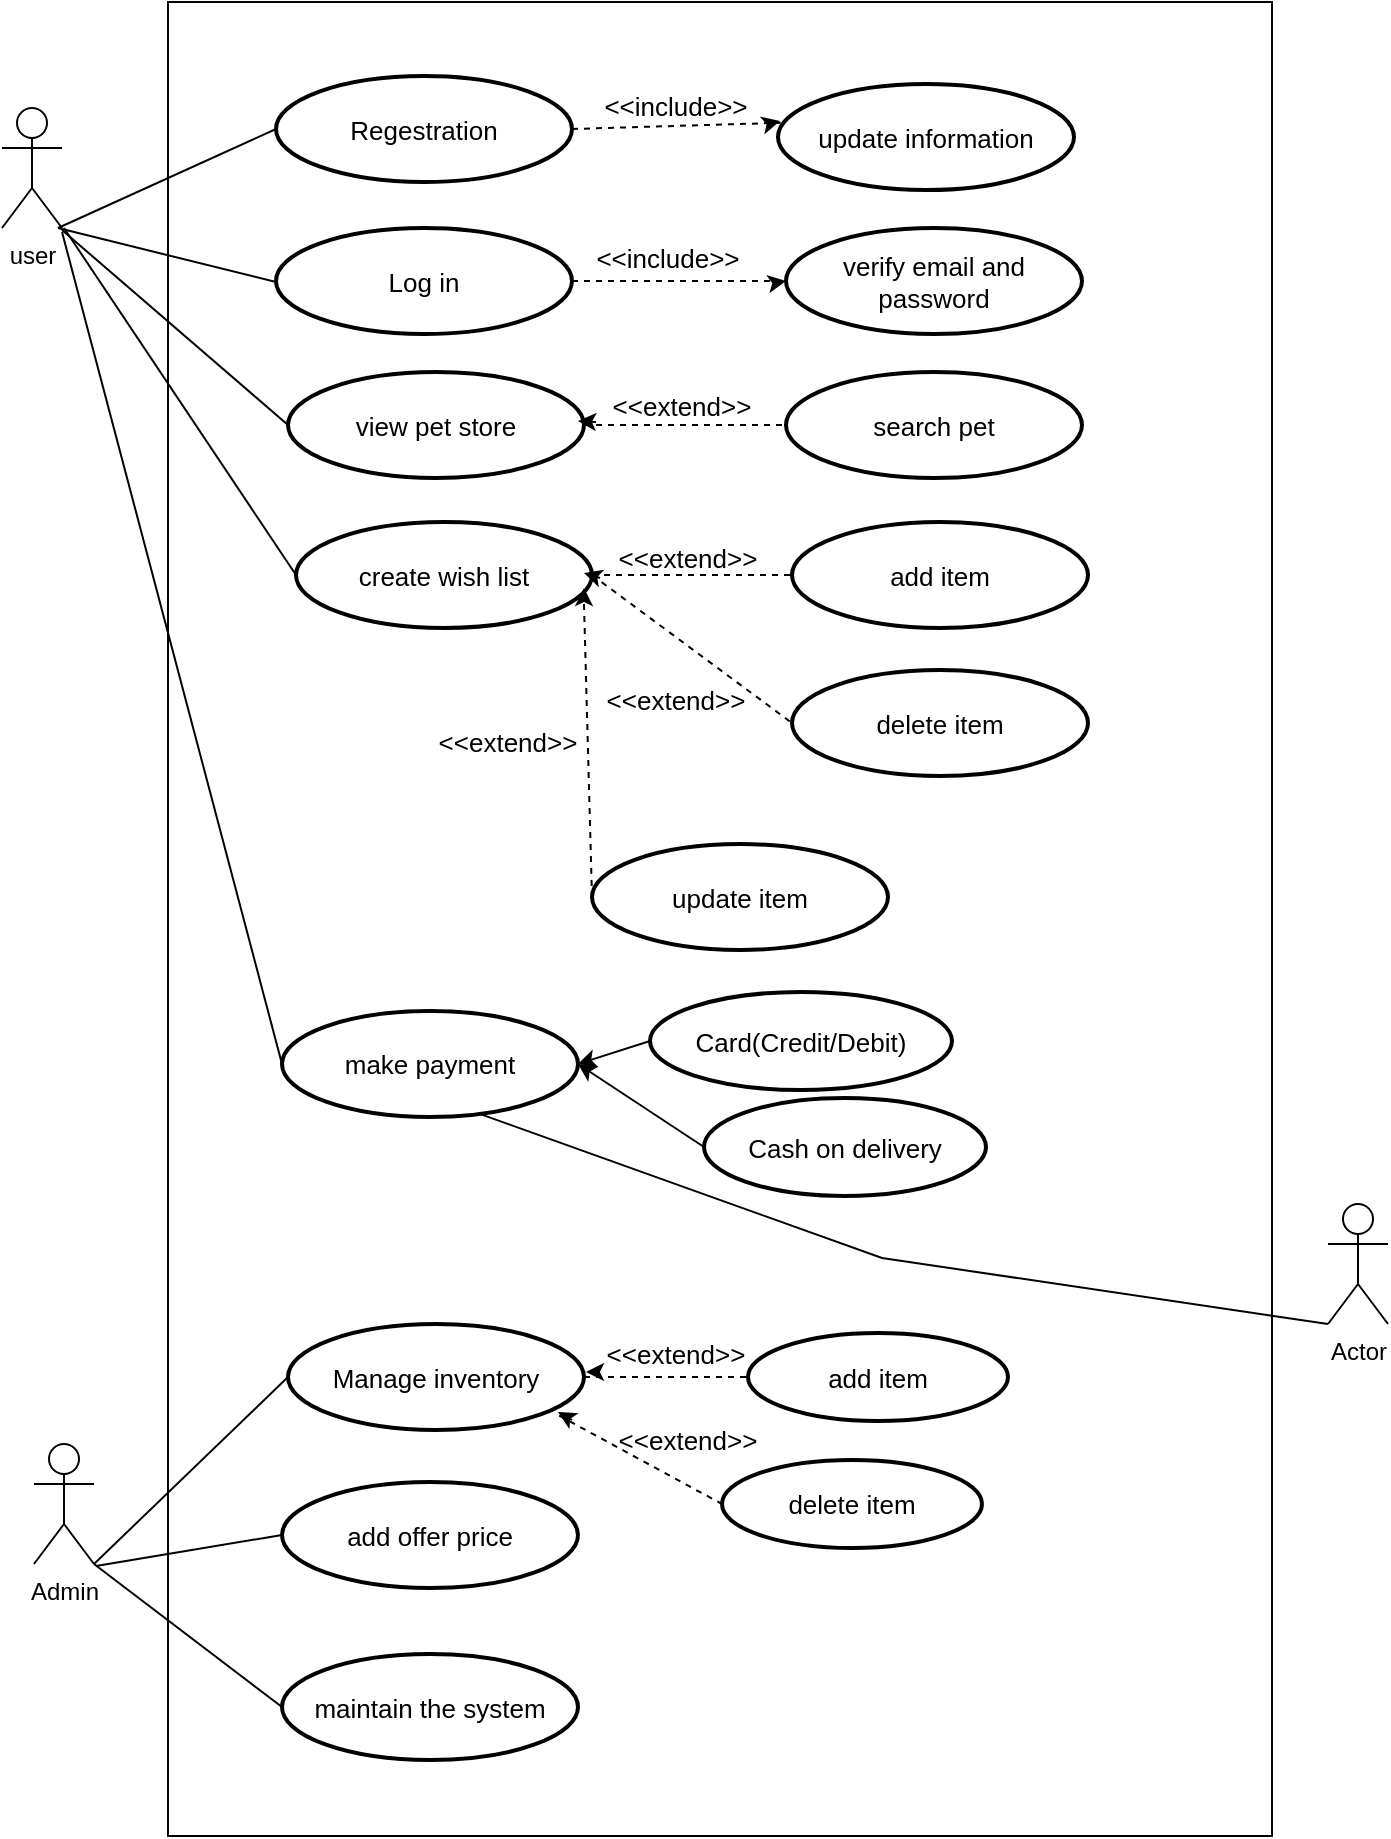 <mxfile version="17.3.0" type="github">
  <diagram id="zyjW8KVpsbDxsIq-05Kt" name="Page-1">
    <mxGraphModel dx="1950" dy="1235" grid="0" gridSize="10" guides="1" tooltips="1" connect="1" arrows="1" fold="1" page="0" pageScale="1" pageWidth="850" pageHeight="1100" math="0" shadow="0">
      <root>
        <mxCell id="0" />
        <mxCell id="1" parent="0" />
        <mxCell id="dGZekleK1e82G08Uoby1-1" value="Pet Store and vet clinic" style="rounded=0;whiteSpace=wrap;html=1;" parent="1" vertex="1">
          <mxGeometry x="107" y="32" width="404" height="25" as="geometry" />
        </mxCell>
        <mxCell id="dGZekleK1e82G08Uoby1-4" value="hv" style="rounded=0;whiteSpace=wrap;html=1;" parent="1" vertex="1">
          <mxGeometry x="67" y="-302" width="552" height="917" as="geometry" />
        </mxCell>
        <mxCell id="dGZekleK1e82G08Uoby1-5" value="Admin" style="shape=umlActor;verticalLabelPosition=bottom;verticalAlign=top;html=1;" parent="1" vertex="1">
          <mxGeometry y="419" width="30" height="60" as="geometry" />
        </mxCell>
        <mxCell id="dGZekleK1e82G08Uoby1-6" value="Actor" style="shape=umlActor;verticalLabelPosition=bottom;verticalAlign=top;html=1;" parent="1" vertex="1">
          <mxGeometry x="647" y="299" width="30" height="60" as="geometry" />
        </mxCell>
        <mxCell id="dGZekleK1e82G08Uoby1-30" value="user" style="shape=umlActor;verticalLabelPosition=bottom;verticalAlign=top;html=1;" parent="1" vertex="1">
          <mxGeometry x="-16" y="-249" width="30" height="60" as="geometry" />
        </mxCell>
        <mxCell id="dGZekleK1e82G08Uoby1-33" value="Regestration" style="strokeWidth=2;html=1;shape=mxgraph.flowchart.start_1;whiteSpace=wrap;fontSize=13;" parent="1" vertex="1">
          <mxGeometry x="121" y="-265" width="148" height="53" as="geometry" />
        </mxCell>
        <mxCell id="dGZekleK1e82G08Uoby1-34" value="view pet store" style="strokeWidth=2;html=1;shape=mxgraph.flowchart.start_1;whiteSpace=wrap;fontSize=13;" parent="1" vertex="1">
          <mxGeometry x="127" y="-117" width="148" height="53" as="geometry" />
        </mxCell>
        <mxCell id="dGZekleK1e82G08Uoby1-35" value="Log in" style="strokeWidth=2;html=1;shape=mxgraph.flowchart.start_1;whiteSpace=wrap;fontSize=13;" parent="1" vertex="1">
          <mxGeometry x="121" y="-189" width="148" height="53" as="geometry" />
        </mxCell>
        <mxCell id="dGZekleK1e82G08Uoby1-37" value="create wish list" style="strokeWidth=2;html=1;shape=mxgraph.flowchart.start_1;whiteSpace=wrap;fontSize=13;" parent="1" vertex="1">
          <mxGeometry x="131" y="-42" width="148" height="53" as="geometry" />
        </mxCell>
        <mxCell id="dGZekleK1e82G08Uoby1-38" value="add item" style="strokeWidth=2;html=1;shape=mxgraph.flowchart.start_1;whiteSpace=wrap;fontSize=13;" parent="1" vertex="1">
          <mxGeometry x="379" y="-42" width="148" height="53" as="geometry" />
        </mxCell>
        <mxCell id="dGZekleK1e82G08Uoby1-43" value="maintain the system" style="strokeWidth=2;html=1;shape=mxgraph.flowchart.start_1;whiteSpace=wrap;fontSize=13;" parent="1" vertex="1">
          <mxGeometry x="124" y="524" width="148" height="53" as="geometry" />
        </mxCell>
        <mxCell id="dGZekleK1e82G08Uoby1-44" value="add offer price" style="strokeWidth=2;html=1;shape=mxgraph.flowchart.start_1;whiteSpace=wrap;fontSize=13;" parent="1" vertex="1">
          <mxGeometry x="124" y="438" width="148" height="53" as="geometry" />
        </mxCell>
        <mxCell id="dGZekleK1e82G08Uoby1-45" value="Manage inventory" style="strokeWidth=2;html=1;shape=mxgraph.flowchart.start_1;whiteSpace=wrap;fontSize=13;" parent="1" vertex="1">
          <mxGeometry x="127" y="359" width="148" height="53" as="geometry" />
        </mxCell>
        <mxCell id="dGZekleK1e82G08Uoby1-46" value="update item" style="strokeWidth=2;html=1;shape=mxgraph.flowchart.start_1;whiteSpace=wrap;fontSize=13;" parent="1" vertex="1">
          <mxGeometry x="279" y="119" width="148" height="53" as="geometry" />
        </mxCell>
        <mxCell id="dGZekleK1e82G08Uoby1-47" value="delete item" style="strokeWidth=2;html=1;shape=mxgraph.flowchart.start_1;whiteSpace=wrap;fontSize=13;" parent="1" vertex="1">
          <mxGeometry x="379" y="32" width="148" height="53" as="geometry" />
        </mxCell>
        <mxCell id="dGZekleK1e82G08Uoby1-48" value="make payment" style="strokeWidth=2;html=1;shape=mxgraph.flowchart.start_1;whiteSpace=wrap;fontSize=13;" parent="1" vertex="1">
          <mxGeometry x="124" y="202.5" width="148" height="53" as="geometry" />
        </mxCell>
        <mxCell id="dGZekleK1e82G08Uoby1-49" value="search pet" style="strokeWidth=2;html=1;shape=mxgraph.flowchart.start_1;whiteSpace=wrap;fontSize=13;" parent="1" vertex="1">
          <mxGeometry x="376" y="-117" width="148" height="53" as="geometry" />
        </mxCell>
        <mxCell id="dGZekleK1e82G08Uoby1-50" value="verify email and password" style="strokeWidth=2;html=1;shape=mxgraph.flowchart.start_1;whiteSpace=wrap;fontSize=13;" parent="1" vertex="1">
          <mxGeometry x="376" y="-189" width="148" height="53" as="geometry" />
        </mxCell>
        <mxCell id="dGZekleK1e82G08Uoby1-51" value="update information" style="strokeWidth=2;html=1;shape=mxgraph.flowchart.start_1;whiteSpace=wrap;fontSize=13;" parent="1" vertex="1">
          <mxGeometry x="372" y="-261" width="148" height="53" as="geometry" />
        </mxCell>
        <mxCell id="dGZekleK1e82G08Uoby1-52" value="Cash on delivery" style="strokeWidth=2;html=1;shape=mxgraph.flowchart.start_1;whiteSpace=wrap;fontSize=13;" parent="1" vertex="1">
          <mxGeometry x="335" y="246" width="141" height="49" as="geometry" />
        </mxCell>
        <mxCell id="dGZekleK1e82G08Uoby1-53" value="Card(Credit/Debit)" style="strokeWidth=2;html=1;shape=mxgraph.flowchart.start_1;whiteSpace=wrap;fontSize=13;" parent="1" vertex="1">
          <mxGeometry x="308" y="193" width="151" height="49" as="geometry" />
        </mxCell>
        <mxCell id="dGZekleK1e82G08Uoby1-54" value="add item" style="strokeWidth=2;html=1;shape=mxgraph.flowchart.start_1;whiteSpace=wrap;fontSize=13;" parent="1" vertex="1">
          <mxGeometry x="357" y="363.5" width="130" height="44" as="geometry" />
        </mxCell>
        <mxCell id="dGZekleK1e82G08Uoby1-56" value="delete item" style="strokeWidth=2;html=1;shape=mxgraph.flowchart.start_1;whiteSpace=wrap;fontSize=13;" parent="1" vertex="1">
          <mxGeometry x="344" y="427" width="130" height="44" as="geometry" />
        </mxCell>
        <mxCell id="dGZekleK1e82G08Uoby1-65" value="" style="endArrow=none;html=1;rounded=0;fontSize=13;entryX=0;entryY=0.5;entryDx=0;entryDy=0;entryPerimeter=0;" parent="1" target="dGZekleK1e82G08Uoby1-33" edge="1">
          <mxGeometry width="50" height="50" relative="1" as="geometry">
            <mxPoint x="12" y="-189" as="sourcePoint" />
            <mxPoint x="62" y="-239" as="targetPoint" />
          </mxGeometry>
        </mxCell>
        <mxCell id="dGZekleK1e82G08Uoby1-66" value="" style="endArrow=none;html=1;rounded=0;fontSize=13;" parent="1" edge="1">
          <mxGeometry width="50" height="50" relative="1" as="geometry">
            <mxPoint x="12" y="-189" as="sourcePoint" />
            <mxPoint x="121" y="-162" as="targetPoint" />
          </mxGeometry>
        </mxCell>
        <mxCell id="dGZekleK1e82G08Uoby1-67" value="" style="endArrow=none;html=1;rounded=0;fontSize=13;entryX=0;entryY=0.5;entryDx=0;entryDy=0;entryPerimeter=0;" parent="1" target="dGZekleK1e82G08Uoby1-34" edge="1">
          <mxGeometry width="50" height="50" relative="1" as="geometry">
            <mxPoint x="14" y="-188" as="sourcePoint" />
            <mxPoint x="141" y="-218.5" as="targetPoint" />
            <Array as="points" />
          </mxGeometry>
        </mxCell>
        <mxCell id="dGZekleK1e82G08Uoby1-68" value="" style="endArrow=none;html=1;rounded=0;fontSize=13;entryX=0;entryY=0.5;entryDx=0;entryDy=0;entryPerimeter=0;" parent="1" target="dGZekleK1e82G08Uoby1-37" edge="1">
          <mxGeometry width="50" height="50" relative="1" as="geometry">
            <mxPoint x="15" y="-189" as="sourcePoint" />
            <mxPoint x="151" y="-208.5" as="targetPoint" />
          </mxGeometry>
        </mxCell>
        <mxCell id="dGZekleK1e82G08Uoby1-69" value="" style="endArrow=none;html=1;rounded=0;fontSize=13;entryX=0;entryY=0.5;entryDx=0;entryDy=0;entryPerimeter=0;" parent="1" target="dGZekleK1e82G08Uoby1-48" edge="1">
          <mxGeometry width="50" height="50" relative="1" as="geometry">
            <mxPoint x="14" y="-187" as="sourcePoint" />
            <mxPoint x="161" y="-198.5" as="targetPoint" />
          </mxGeometry>
        </mxCell>
        <mxCell id="dGZekleK1e82G08Uoby1-71" value="" style="endArrow=none;html=1;rounded=0;fontSize=13;entryX=0;entryY=0.5;entryDx=0;entryDy=0;entryPerimeter=0;" parent="1" target="dGZekleK1e82G08Uoby1-45" edge="1">
          <mxGeometry width="50" height="50" relative="1" as="geometry">
            <mxPoint x="30" y="479" as="sourcePoint" />
            <mxPoint x="80" y="429" as="targetPoint" />
          </mxGeometry>
        </mxCell>
        <mxCell id="dGZekleK1e82G08Uoby1-72" value="" style="endArrow=none;html=1;rounded=0;fontSize=13;entryX=0;entryY=0.5;entryDx=0;entryDy=0;entryPerimeter=0;" parent="1" target="dGZekleK1e82G08Uoby1-44" edge="1">
          <mxGeometry width="50" height="50" relative="1" as="geometry">
            <mxPoint x="31" y="480" as="sourcePoint" />
            <mxPoint x="137" y="395.5" as="targetPoint" />
          </mxGeometry>
        </mxCell>
        <mxCell id="dGZekleK1e82G08Uoby1-73" value="" style="endArrow=none;html=1;rounded=0;fontSize=13;entryX=0;entryY=0.5;entryDx=0;entryDy=0;entryPerimeter=0;exitX=1;exitY=1;exitDx=0;exitDy=0;exitPerimeter=0;" parent="1" source="dGZekleK1e82G08Uoby1-5" target="dGZekleK1e82G08Uoby1-43" edge="1">
          <mxGeometry width="50" height="50" relative="1" as="geometry">
            <mxPoint x="50" y="499" as="sourcePoint" />
            <mxPoint x="147" y="405.5" as="targetPoint" />
          </mxGeometry>
        </mxCell>
        <mxCell id="dGZekleK1e82G08Uoby1-75" value="" style="endArrow=none;html=1;rounded=0;fontSize=13;entryX=0;entryY=1;entryDx=0;entryDy=0;entryPerimeter=0;exitX=0.661;exitY=0.964;exitDx=0;exitDy=0;exitPerimeter=0;" parent="1" source="dGZekleK1e82G08Uoby1-48" target="dGZekleK1e82G08Uoby1-6" edge="1">
          <mxGeometry width="50" height="50" relative="1" as="geometry">
            <mxPoint x="300" y="453" as="sourcePoint" />
            <mxPoint x="350" y="403" as="targetPoint" />
            <Array as="points">
              <mxPoint x="424" y="326" />
            </Array>
          </mxGeometry>
        </mxCell>
        <mxCell id="dGZekleK1e82G08Uoby1-76" value="" style="endArrow=none;dashed=1;html=1;rounded=0;fontSize=13;exitX=1;exitY=0.5;exitDx=0;exitDy=0;exitPerimeter=0;entryX=0.009;entryY=0.366;entryDx=0;entryDy=0;entryPerimeter=0;" parent="1" source="dGZekleK1e82G08Uoby1-33" target="dGZekleK1e82G08Uoby1-51" edge="1">
          <mxGeometry width="50" height="50" relative="1" as="geometry">
            <mxPoint x="269" y="-199" as="sourcePoint" />
            <mxPoint x="319" y="-249" as="targetPoint" />
          </mxGeometry>
        </mxCell>
        <mxCell id="dGZekleK1e82G08Uoby1-77" value="" style="endArrow=none;dashed=1;html=1;rounded=0;fontSize=13;exitX=1;exitY=0.5;exitDx=0;exitDy=0;exitPerimeter=0;entryX=0;entryY=0.5;entryDx=0;entryDy=0;entryPerimeter=0;" parent="1" source="dGZekleK1e82G08Uoby1-35" target="dGZekleK1e82G08Uoby1-50" edge="1">
          <mxGeometry width="50" height="50" relative="1" as="geometry">
            <mxPoint x="279" y="-189" as="sourcePoint" />
            <mxPoint x="333" y="-162" as="targetPoint" />
          </mxGeometry>
        </mxCell>
        <mxCell id="dGZekleK1e82G08Uoby1-78" value="" style="endArrow=none;dashed=1;html=1;rounded=0;fontSize=13;exitX=1;exitY=0.5;exitDx=0;exitDy=0;exitPerimeter=0;entryX=0;entryY=0.5;entryDx=0;entryDy=0;entryPerimeter=0;" parent="1" source="dGZekleK1e82G08Uoby1-34" target="dGZekleK1e82G08Uoby1-49" edge="1">
          <mxGeometry width="50" height="50" relative="1" as="geometry">
            <mxPoint x="289" y="-179" as="sourcePoint" />
            <mxPoint x="339" y="-229" as="targetPoint" />
          </mxGeometry>
        </mxCell>
        <mxCell id="dGZekleK1e82G08Uoby1-79" value="" style="endArrow=none;dashed=1;html=1;rounded=0;fontSize=13;exitX=1;exitY=0.5;exitDx=0;exitDy=0;exitPerimeter=0;" parent="1" source="dGZekleK1e82G08Uoby1-37" target="dGZekleK1e82G08Uoby1-38" edge="1">
          <mxGeometry width="50" height="50" relative="1" as="geometry">
            <mxPoint x="299" y="-169" as="sourcePoint" />
            <mxPoint x="349" y="-219" as="targetPoint" />
          </mxGeometry>
        </mxCell>
        <mxCell id="dGZekleK1e82G08Uoby1-80" value="" style="endArrow=none;dashed=1;html=1;rounded=0;fontSize=13;exitX=1;exitY=0.5;exitDx=0;exitDy=0;exitPerimeter=0;entryX=0;entryY=0.5;entryDx=0;entryDy=0;entryPerimeter=0;" parent="1" source="dGZekleK1e82G08Uoby1-37" target="dGZekleK1e82G08Uoby1-47" edge="1">
          <mxGeometry width="50" height="50" relative="1" as="geometry">
            <mxPoint x="309" y="-159" as="sourcePoint" />
            <mxPoint x="359" y="-209" as="targetPoint" />
          </mxGeometry>
        </mxCell>
        <mxCell id="dGZekleK1e82G08Uoby1-81" value="" style="endArrow=none;dashed=1;html=1;rounded=0;fontSize=13;entryX=0;entryY=0.5;entryDx=0;entryDy=0;entryPerimeter=0;" parent="1" target="dGZekleK1e82G08Uoby1-46" edge="1">
          <mxGeometry width="50" height="50" relative="1" as="geometry">
            <mxPoint x="275" y="-1" as="sourcePoint" />
            <mxPoint x="369" y="-199" as="targetPoint" />
          </mxGeometry>
        </mxCell>
        <mxCell id="dGZekleK1e82G08Uoby1-84" value="" style="endArrow=classic;html=1;rounded=0;fontSize=13;entryX=1;entryY=0.5;entryDx=0;entryDy=0;entryPerimeter=0;exitX=0;exitY=0.5;exitDx=0;exitDy=0;exitPerimeter=0;" parent="1" source="dGZekleK1e82G08Uoby1-53" target="dGZekleK1e82G08Uoby1-48" edge="1">
          <mxGeometry width="50" height="50" relative="1" as="geometry">
            <mxPoint x="300" y="120" as="sourcePoint" />
            <mxPoint x="350" y="70" as="targetPoint" />
          </mxGeometry>
        </mxCell>
        <mxCell id="dGZekleK1e82G08Uoby1-85" value="" style="endArrow=classic;html=1;rounded=0;fontSize=13;exitX=0;exitY=0.5;exitDx=0;exitDy=0;exitPerimeter=0;entryX=1;entryY=0.5;entryDx=0;entryDy=0;entryPerimeter=0;" parent="1" source="dGZekleK1e82G08Uoby1-52" target="dGZekleK1e82G08Uoby1-48" edge="1">
          <mxGeometry width="50" height="50" relative="1" as="geometry">
            <mxPoint x="344" y="227.5" as="sourcePoint" />
            <mxPoint x="282" y="239" as="targetPoint" />
          </mxGeometry>
        </mxCell>
        <mxCell id="dGZekleK1e82G08Uoby1-86" value="&amp;lt;&amp;lt;include&amp;gt;&amp;gt;" style="text;html=1;strokeColor=none;fillColor=none;align=center;verticalAlign=middle;whiteSpace=wrap;rounded=0;fontSize=13;" parent="1" vertex="1">
          <mxGeometry x="269" y="-265" width="104" height="30" as="geometry" />
        </mxCell>
        <mxCell id="dGZekleK1e82G08Uoby1-87" value="&amp;lt;&amp;lt;include&amp;gt;&amp;gt;" style="text;html=1;strokeColor=none;fillColor=none;align=center;verticalAlign=middle;whiteSpace=wrap;rounded=0;fontSize=13;" parent="1" vertex="1">
          <mxGeometry x="265" y="-189" width="104" height="30" as="geometry" />
        </mxCell>
        <mxCell id="dGZekleK1e82G08Uoby1-88" value="&amp;lt;&amp;lt;extend&amp;gt;&amp;gt;" style="text;html=1;strokeColor=none;fillColor=none;align=center;verticalAlign=middle;whiteSpace=wrap;rounded=0;fontSize=13;" parent="1" vertex="1">
          <mxGeometry x="272" y="-115" width="104" height="30" as="geometry" />
        </mxCell>
        <mxCell id="dGZekleK1e82G08Uoby1-89" value="&amp;lt;&amp;lt;extend&amp;gt;&amp;gt;" style="text;html=1;strokeColor=none;fillColor=none;align=center;verticalAlign=middle;whiteSpace=wrap;rounded=0;fontSize=13;" parent="1" vertex="1">
          <mxGeometry x="275" y="-39" width="104" height="30" as="geometry" />
        </mxCell>
        <mxCell id="dGZekleK1e82G08Uoby1-90" value="&amp;lt;&amp;lt;extend&amp;gt;&amp;gt;" style="text;html=1;strokeColor=none;fillColor=none;align=center;verticalAlign=middle;whiteSpace=wrap;rounded=0;fontSize=13;" parent="1" vertex="1">
          <mxGeometry x="269" y="32" width="104" height="30" as="geometry" />
        </mxCell>
        <mxCell id="dGZekleK1e82G08Uoby1-91" value="&amp;lt;&amp;lt;extend&amp;gt;&amp;gt;" style="text;html=1;strokeColor=none;fillColor=none;align=center;verticalAlign=middle;whiteSpace=wrap;rounded=0;fontSize=13;" parent="1" vertex="1">
          <mxGeometry x="185" y="53" width="104" height="30" as="geometry" />
        </mxCell>
        <mxCell id="dGZekleK1e82G08Uoby1-92" value="" style="endArrow=none;dashed=1;html=1;rounded=0;fontSize=13;exitX=1;exitY=0.5;exitDx=0;exitDy=0;exitPerimeter=0;entryX=0;entryY=0.5;entryDx=0;entryDy=0;entryPerimeter=0;" parent="1" source="dGZekleK1e82G08Uoby1-45" target="dGZekleK1e82G08Uoby1-54" edge="1">
          <mxGeometry width="50" height="50" relative="1" as="geometry">
            <mxPoint x="300" y="453" as="sourcePoint" />
            <mxPoint x="350" y="403" as="targetPoint" />
          </mxGeometry>
        </mxCell>
        <mxCell id="dGZekleK1e82G08Uoby1-93" value="" style="endArrow=none;dashed=1;html=1;rounded=0;fontSize=13;exitX=0.916;exitY=0.864;exitDx=0;exitDy=0;exitPerimeter=0;entryX=0;entryY=0.5;entryDx=0;entryDy=0;entryPerimeter=0;" parent="1" source="dGZekleK1e82G08Uoby1-45" target="dGZekleK1e82G08Uoby1-56" edge="1">
          <mxGeometry width="50" height="50" relative="1" as="geometry">
            <mxPoint x="285" y="395.5" as="sourcePoint" />
            <mxPoint x="367" y="395.5" as="targetPoint" />
          </mxGeometry>
        </mxCell>
        <mxCell id="dGZekleK1e82G08Uoby1-95" value="" style="endArrow=classic;html=1;rounded=0;fontSize=13;entryX=0;entryY=1;entryDx=0;entryDy=0;" parent="1" target="dGZekleK1e82G08Uoby1-89" edge="1">
          <mxGeometry width="50" height="50" relative="1" as="geometry">
            <mxPoint x="275" y="-3" as="sourcePoint" />
            <mxPoint x="350" y="70" as="targetPoint" />
          </mxGeometry>
        </mxCell>
        <mxCell id="dGZekleK1e82G08Uoby1-99" value="" style="endArrow=classic;html=1;rounded=0;fontSize=13;entryX=0;entryY=0.75;entryDx=0;entryDy=0;" parent="1" target="dGZekleK1e82G08Uoby1-88" edge="1">
          <mxGeometry width="50" height="50" relative="1" as="geometry">
            <mxPoint x="281" y="-92" as="sourcePoint" />
            <mxPoint x="350" y="70" as="targetPoint" />
          </mxGeometry>
        </mxCell>
        <mxCell id="dGZekleK1e82G08Uoby1-100" value="" style="endArrow=classic;html=1;rounded=0;fontSize=13;entryX=0;entryY=0.75;entryDx=0;entryDy=0;" parent="1" target="dGZekleK1e82G08Uoby1-89" edge="1">
          <mxGeometry width="50" height="50" relative="1" as="geometry">
            <mxPoint x="283" y="-14" as="sourcePoint" />
            <mxPoint x="350" y="70" as="targetPoint" />
          </mxGeometry>
        </mxCell>
        <mxCell id="dGZekleK1e82G08Uoby1-101" value="" style="endArrow=classic;html=1;rounded=0;fontSize=13;entryX=1;entryY=0.75;entryDx=0;entryDy=0;" parent="1" target="dGZekleK1e82G08Uoby1-86" edge="1">
          <mxGeometry width="50" height="50" relative="1" as="geometry">
            <mxPoint x="371" y="-242" as="sourcePoint" />
            <mxPoint x="350" y="-263" as="targetPoint" />
          </mxGeometry>
        </mxCell>
        <mxCell id="dGZekleK1e82G08Uoby1-103" value="" style="endArrow=classic;html=1;rounded=0;fontSize=13;entryX=0;entryY=0.5;entryDx=0;entryDy=0;entryPerimeter=0;" parent="1" target="dGZekleK1e82G08Uoby1-50" edge="1">
          <mxGeometry width="50" height="50" relative="1" as="geometry">
            <mxPoint x="373" y="-162" as="sourcePoint" />
            <mxPoint x="350" y="-263" as="targetPoint" />
          </mxGeometry>
        </mxCell>
        <mxCell id="dGZekleK1e82G08Uoby1-104" value="" style="endArrow=classic;html=1;rounded=0;fontSize=13;" parent="1" edge="1">
          <mxGeometry width="50" height="50" relative="1" as="geometry">
            <mxPoint x="283" y="383" as="sourcePoint" />
            <mxPoint x="276" y="383" as="targetPoint" />
          </mxGeometry>
        </mxCell>
        <mxCell id="dGZekleK1e82G08Uoby1-107" value="" style="endArrow=classic;html=1;rounded=0;fontSize=13;" parent="1" edge="1">
          <mxGeometry width="50" height="50" relative="1" as="geometry">
            <mxPoint x="269" y="407" as="sourcePoint" />
            <mxPoint x="262" y="403" as="targetPoint" />
          </mxGeometry>
        </mxCell>
        <mxCell id="dGZekleK1e82G08Uoby1-109" value="&amp;lt;&amp;lt;extend&amp;gt;&amp;gt;" style="text;html=1;strokeColor=none;fillColor=none;align=center;verticalAlign=middle;whiteSpace=wrap;rounded=0;fontSize=13;" parent="1" vertex="1">
          <mxGeometry x="269" y="359" width="104" height="30" as="geometry" />
        </mxCell>
        <mxCell id="dGZekleK1e82G08Uoby1-110" value="&amp;lt;&amp;lt;extend&amp;gt;&amp;gt;" style="text;html=1;strokeColor=none;fillColor=none;align=center;verticalAlign=middle;whiteSpace=wrap;rounded=0;fontSize=13;" parent="1" vertex="1">
          <mxGeometry x="275" y="402" width="104" height="30" as="geometry" />
        </mxCell>
      </root>
    </mxGraphModel>
  </diagram>
</mxfile>
